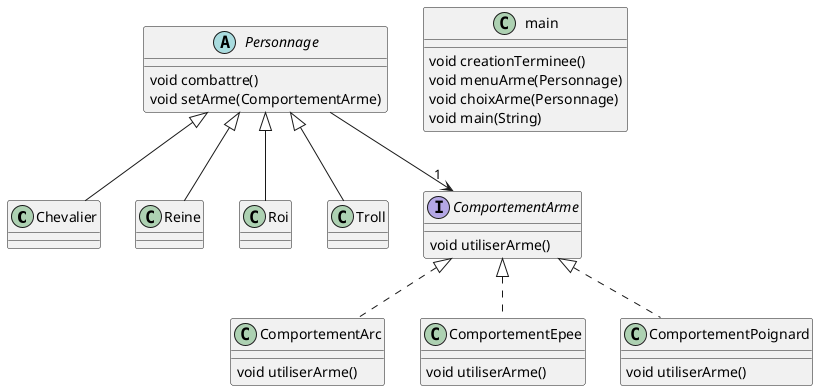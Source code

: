 @startuml

' definitions
' -----------

' package "app"
class Chevalier
abstract Personnage
class Reine
class Roi
class Troll
class main
' end package

' package "comportements.combattre.impl"
class ComportementArc
class ComportementEpee
class ComportementPoignard
' end package

' package "comportements.combattre"
interface ComportementArme
' end package

' content
' -------

' Chevalier:
Personnage <|-- Chevalier

' ComportementArme:
ComportementArme : void utiliserArme()

' Reine:
Personnage <|-- Reine

' Personnage:
Personnage --> "1" ComportementArme
Personnage : void combattre()
Personnage : void setArme(ComportementArme)

' Roi:
Personnage <|-- Roi

' main:
main : void creationTerminee()
main : void menuArme(Personnage)
main : void choixArme(Personnage)
main : void main(String)

' ComportementEpee:
ComportementArme <|.. ComportementEpee
ComportementEpee : void utiliserArme()

' ComportementPoignard:
ComportementArme <|.. ComportementPoignard
ComportementPoignard : void utiliserArme()

' Troll:
Personnage <|-- Troll

' ComportementArc:
ComportementArme <|.. ComportementArc
ComportementArc : void utiliserArme()

@enduml
